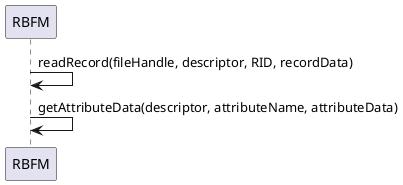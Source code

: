 @startuml
participant RBFM as R

R -> R: readRecord(fileHandle, descriptor, RID, recordData)
R -> R: getAttributeData(descriptor, attributeName, attributeData)
@enduml